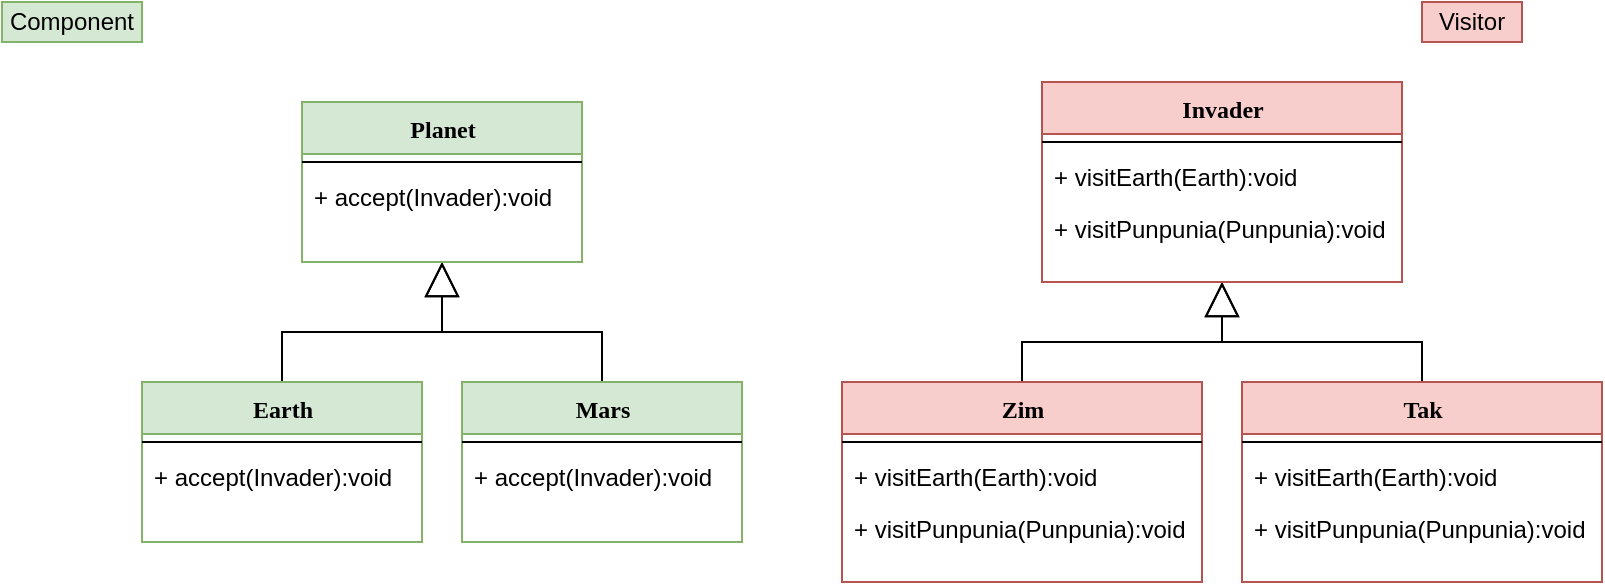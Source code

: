 <mxfile version="14.1.1" type="device"><diagram name="Page-1" id="9f46799a-70d6-7492-0946-bef42562c5a5"><mxGraphModel dx="1374" dy="774" grid="1" gridSize="10" guides="1" tooltips="1" connect="1" arrows="1" fold="1" page="1" pageScale="1" pageWidth="1100" pageHeight="850" background="#ffffff" math="0" shadow="0"><root><mxCell id="0"/><mxCell id="1" parent="0"/><mxCell id="xsuTLPsKMHR6Zt-Xs6wA-49" style="edgeStyle=orthogonalEdgeStyle;rounded=0;orthogonalLoop=1;jettySize=auto;html=1;exitX=0.5;exitY=1;exitDx=0;exitDy=0;startArrow=block;startFill=0;startSize=15;endArrow=none;endFill=0;" parent="1" source="xsuTLPsKMHR6Zt-Xs6wA-3" target="xsuTLPsKMHR6Zt-Xs6wA-43" edge="1"><mxGeometry relative="1" as="geometry"/></mxCell><mxCell id="xsuTLPsKMHR6Zt-Xs6wA-50" style="edgeStyle=orthogonalEdgeStyle;rounded=0;orthogonalLoop=1;jettySize=auto;html=1;exitX=0.5;exitY=1;exitDx=0;exitDy=0;entryX=0.5;entryY=0;entryDx=0;entryDy=0;startArrow=block;startFill=0;startSize=15;endArrow=none;endFill=0;" parent="1" source="xsuTLPsKMHR6Zt-Xs6wA-3" target="xsuTLPsKMHR6Zt-Xs6wA-46" edge="1"><mxGeometry relative="1" as="geometry"/></mxCell><mxCell id="xsuTLPsKMHR6Zt-Xs6wA-3" value="Planet" style="swimlane;html=1;fontStyle=1;align=center;verticalAlign=top;childLayout=stackLayout;horizontal=1;startSize=26;horizontalStack=0;resizeParent=1;resizeLast=0;collapsible=1;marginBottom=0;swimlaneFillColor=#ffffff;rounded=0;shadow=0;comic=0;labelBackgroundColor=none;strokeWidth=1;fillColor=#d5e8d4;fontFamily=Verdana;fontSize=12;strokeColor=#82b366;" parent="1" vertex="1"><mxGeometry x="270" y="100" width="140" height="80" as="geometry"/></mxCell><mxCell id="xsuTLPsKMHR6Zt-Xs6wA-5" value="" style="line;html=1;strokeWidth=1;fillColor=none;align=left;verticalAlign=middle;spacingTop=-1;spacingLeft=3;spacingRight=3;rotatable=0;labelPosition=right;points=[];portConstraint=eastwest;" parent="xsuTLPsKMHR6Zt-Xs6wA-3" vertex="1"><mxGeometry y="26" width="140" height="8" as="geometry"/></mxCell><mxCell id="xsuTLPsKMHR6Zt-Xs6wA-38" value="+ accept(Invader):void" style="text;html=1;strokeColor=none;fillColor=none;align=left;verticalAlign=top;spacingLeft=4;spacingRight=4;whiteSpace=wrap;overflow=hidden;rotatable=0;points=[[0,0.5],[1,0.5]];portConstraint=eastwest;" parent="xsuTLPsKMHR6Zt-Xs6wA-3" vertex="1"><mxGeometry y="34" width="140" height="26" as="geometry"/></mxCell><mxCell id="xsuTLPsKMHR6Zt-Xs6wA-42" value="Component" style="text;html=1;strokeColor=#82b366;fillColor=#d5e8d4;align=center;verticalAlign=middle;whiteSpace=wrap;rounded=0;" parent="1" vertex="1"><mxGeometry x="120" y="50" width="70" height="20" as="geometry"/></mxCell><mxCell id="xsuTLPsKMHR6Zt-Xs6wA-43" value="Earth" style="swimlane;html=1;fontStyle=1;align=center;verticalAlign=top;childLayout=stackLayout;horizontal=1;startSize=26;horizontalStack=0;resizeParent=1;resizeLast=0;collapsible=1;marginBottom=0;swimlaneFillColor=#ffffff;rounded=0;shadow=0;comic=0;labelBackgroundColor=none;strokeWidth=1;fillColor=#d5e8d4;fontFamily=Verdana;fontSize=12;strokeColor=#82b366;" parent="1" vertex="1"><mxGeometry x="190" y="240" width="140" height="80" as="geometry"/></mxCell><mxCell id="xsuTLPsKMHR6Zt-Xs6wA-44" value="" style="line;html=1;strokeWidth=1;fillColor=none;align=left;verticalAlign=middle;spacingTop=-1;spacingLeft=3;spacingRight=3;rotatable=0;labelPosition=right;points=[];portConstraint=eastwest;" parent="xsuTLPsKMHR6Zt-Xs6wA-43" vertex="1"><mxGeometry y="26" width="140" height="8" as="geometry"/></mxCell><mxCell id="xsuTLPsKMHR6Zt-Xs6wA-45" value="+ accept(Invader):void" style="text;html=1;strokeColor=none;fillColor=none;align=left;verticalAlign=top;spacingLeft=4;spacingRight=4;whiteSpace=wrap;overflow=hidden;rotatable=0;points=[[0,0.5],[1,0.5]];portConstraint=eastwest;" parent="xsuTLPsKMHR6Zt-Xs6wA-43" vertex="1"><mxGeometry y="34" width="140" height="26" as="geometry"/></mxCell><mxCell id="xsuTLPsKMHR6Zt-Xs6wA-46" value="Mars" style="swimlane;html=1;fontStyle=1;align=center;verticalAlign=top;childLayout=stackLayout;horizontal=1;startSize=26;horizontalStack=0;resizeParent=1;resizeLast=0;collapsible=1;marginBottom=0;swimlaneFillColor=#ffffff;rounded=0;shadow=0;comic=0;labelBackgroundColor=none;strokeWidth=1;fillColor=#d5e8d4;fontFamily=Verdana;fontSize=12;strokeColor=#82b366;" parent="1" vertex="1"><mxGeometry x="350" y="240" width="140" height="80" as="geometry"/></mxCell><mxCell id="xsuTLPsKMHR6Zt-Xs6wA-47" value="" style="line;html=1;strokeWidth=1;fillColor=none;align=left;verticalAlign=middle;spacingTop=-1;spacingLeft=3;spacingRight=3;rotatable=0;labelPosition=right;points=[];portConstraint=eastwest;" parent="xsuTLPsKMHR6Zt-Xs6wA-46" vertex="1"><mxGeometry y="26" width="140" height="8" as="geometry"/></mxCell><mxCell id="xsuTLPsKMHR6Zt-Xs6wA-48" value="+ accept(Invader):void" style="text;html=1;strokeColor=none;fillColor=none;align=left;verticalAlign=top;spacingLeft=4;spacingRight=4;whiteSpace=wrap;overflow=hidden;rotatable=0;points=[[0,0.5],[1,0.5]];portConstraint=eastwest;" parent="xsuTLPsKMHR6Zt-Xs6wA-46" vertex="1"><mxGeometry y="34" width="140" height="26" as="geometry"/></mxCell><mxCell id="xsuTLPsKMHR6Zt-Xs6wA-65" style="edgeStyle=orthogonalEdgeStyle;rounded=0;orthogonalLoop=1;jettySize=auto;html=1;exitX=0.5;exitY=1;exitDx=0;exitDy=0;entryX=0.5;entryY=0;entryDx=0;entryDy=0;startArrow=block;startFill=0;startSize=15;endArrow=none;endFill=0;" parent="1" source="xsuTLPsKMHR6Zt-Xs6wA-51" target="xsuTLPsKMHR6Zt-Xs6wA-57" edge="1"><mxGeometry relative="1" as="geometry"/></mxCell><mxCell id="xsuTLPsKMHR6Zt-Xs6wA-66" style="edgeStyle=orthogonalEdgeStyle;rounded=0;orthogonalLoop=1;jettySize=auto;html=1;exitX=0.5;exitY=1;exitDx=0;exitDy=0;entryX=0.5;entryY=0;entryDx=0;entryDy=0;startArrow=block;startFill=0;startSize=15;endArrow=none;endFill=0;" parent="1" source="xsuTLPsKMHR6Zt-Xs6wA-51" target="xsuTLPsKMHR6Zt-Xs6wA-61" edge="1"><mxGeometry relative="1" as="geometry"/></mxCell><mxCell id="xsuTLPsKMHR6Zt-Xs6wA-51" value="Invader" style="swimlane;html=1;fontStyle=1;align=center;verticalAlign=top;childLayout=stackLayout;horizontal=1;startSize=26;horizontalStack=0;resizeParent=1;resizeLast=0;collapsible=1;marginBottom=0;swimlaneFillColor=#ffffff;rounded=0;shadow=0;comic=0;labelBackgroundColor=none;strokeWidth=1;fillColor=#f8cecc;fontFamily=Verdana;fontSize=12;strokeColor=#b85450;" parent="1" vertex="1"><mxGeometry x="640" y="90" width="180" height="100" as="geometry"/></mxCell><mxCell id="xsuTLPsKMHR6Zt-Xs6wA-52" value="" style="line;html=1;strokeWidth=1;fillColor=none;align=left;verticalAlign=middle;spacingTop=-1;spacingLeft=3;spacingRight=3;rotatable=0;labelPosition=right;points=[];portConstraint=eastwest;" parent="xsuTLPsKMHR6Zt-Xs6wA-51" vertex="1"><mxGeometry y="26" width="180" height="8" as="geometry"/></mxCell><mxCell id="xsuTLPsKMHR6Zt-Xs6wA-53" value="+ visitEarth(Earth):void" style="text;html=1;strokeColor=none;fillColor=none;align=left;verticalAlign=top;spacingLeft=4;spacingRight=4;whiteSpace=wrap;overflow=hidden;rotatable=0;points=[[0,0.5],[1,0.5]];portConstraint=eastwest;" parent="xsuTLPsKMHR6Zt-Xs6wA-51" vertex="1"><mxGeometry y="34" width="180" height="26" as="geometry"/></mxCell><mxCell id="xsuTLPsKMHR6Zt-Xs6wA-54" value="+ visitPunpunia(Punpunia):void" style="text;html=1;strokeColor=none;fillColor=none;align=left;verticalAlign=top;spacingLeft=4;spacingRight=4;whiteSpace=wrap;overflow=hidden;rotatable=0;points=[[0,0.5],[1,0.5]];portConstraint=eastwest;" parent="xsuTLPsKMHR6Zt-Xs6wA-51" vertex="1"><mxGeometry y="60" width="180" height="26" as="geometry"/></mxCell><mxCell id="xsuTLPsKMHR6Zt-Xs6wA-56" value="Visitor" style="text;html=1;strokeColor=#b85450;fillColor=#f8cecc;align=center;verticalAlign=middle;whiteSpace=wrap;rounded=0;" parent="1" vertex="1"><mxGeometry x="830" y="50" width="50" height="20" as="geometry"/></mxCell><mxCell id="xsuTLPsKMHR6Zt-Xs6wA-57" value="Zim" style="swimlane;html=1;fontStyle=1;align=center;verticalAlign=top;childLayout=stackLayout;horizontal=1;startSize=26;horizontalStack=0;resizeParent=1;resizeLast=0;collapsible=1;marginBottom=0;swimlaneFillColor=#ffffff;rounded=0;shadow=0;comic=0;labelBackgroundColor=none;strokeWidth=1;fillColor=#f8cecc;fontFamily=Verdana;fontSize=12;strokeColor=#b85450;" parent="1" vertex="1"><mxGeometry x="540" y="240" width="180" height="100" as="geometry"/></mxCell><mxCell id="xsuTLPsKMHR6Zt-Xs6wA-58" value="" style="line;html=1;strokeWidth=1;fillColor=none;align=left;verticalAlign=middle;spacingTop=-1;spacingLeft=3;spacingRight=3;rotatable=0;labelPosition=right;points=[];portConstraint=eastwest;" parent="xsuTLPsKMHR6Zt-Xs6wA-57" vertex="1"><mxGeometry y="26" width="180" height="8" as="geometry"/></mxCell><mxCell id="xsuTLPsKMHR6Zt-Xs6wA-59" value="+ visitEarth(Earth):void" style="text;html=1;strokeColor=none;fillColor=none;align=left;verticalAlign=top;spacingLeft=4;spacingRight=4;whiteSpace=wrap;overflow=hidden;rotatable=0;points=[[0,0.5],[1,0.5]];portConstraint=eastwest;" parent="xsuTLPsKMHR6Zt-Xs6wA-57" vertex="1"><mxGeometry y="34" width="180" height="26" as="geometry"/></mxCell><mxCell id="xsuTLPsKMHR6Zt-Xs6wA-60" value="+ visitPunpunia(Punpunia):void" style="text;html=1;strokeColor=none;fillColor=none;align=left;verticalAlign=top;spacingLeft=4;spacingRight=4;whiteSpace=wrap;overflow=hidden;rotatable=0;points=[[0,0.5],[1,0.5]];portConstraint=eastwest;" parent="xsuTLPsKMHR6Zt-Xs6wA-57" vertex="1"><mxGeometry y="60" width="180" height="26" as="geometry"/></mxCell><mxCell id="xsuTLPsKMHR6Zt-Xs6wA-61" value="Tak" style="swimlane;html=1;fontStyle=1;align=center;verticalAlign=top;childLayout=stackLayout;horizontal=1;startSize=26;horizontalStack=0;resizeParent=1;resizeLast=0;collapsible=1;marginBottom=0;swimlaneFillColor=#ffffff;rounded=0;shadow=0;comic=0;labelBackgroundColor=none;strokeWidth=1;fillColor=#f8cecc;fontFamily=Verdana;fontSize=12;strokeColor=#b85450;" parent="1" vertex="1"><mxGeometry x="740" y="240" width="180" height="100" as="geometry"/></mxCell><mxCell id="xsuTLPsKMHR6Zt-Xs6wA-62" value="" style="line;html=1;strokeWidth=1;fillColor=none;align=left;verticalAlign=middle;spacingTop=-1;spacingLeft=3;spacingRight=3;rotatable=0;labelPosition=right;points=[];portConstraint=eastwest;" parent="xsuTLPsKMHR6Zt-Xs6wA-61" vertex="1"><mxGeometry y="26" width="180" height="8" as="geometry"/></mxCell><mxCell id="xsuTLPsKMHR6Zt-Xs6wA-63" value="+ visitEarth(Earth):void" style="text;html=1;strokeColor=none;fillColor=none;align=left;verticalAlign=top;spacingLeft=4;spacingRight=4;whiteSpace=wrap;overflow=hidden;rotatable=0;points=[[0,0.5],[1,0.5]];portConstraint=eastwest;" parent="xsuTLPsKMHR6Zt-Xs6wA-61" vertex="1"><mxGeometry y="34" width="180" height="26" as="geometry"/></mxCell><mxCell id="xsuTLPsKMHR6Zt-Xs6wA-64" value="+ visitPunpunia(Punpunia):void" style="text;html=1;strokeColor=none;fillColor=none;align=left;verticalAlign=top;spacingLeft=4;spacingRight=4;whiteSpace=wrap;overflow=hidden;rotatable=0;points=[[0,0.5],[1,0.5]];portConstraint=eastwest;" parent="xsuTLPsKMHR6Zt-Xs6wA-61" vertex="1"><mxGeometry y="60" width="180" height="26" as="geometry"/></mxCell></root></mxGraphModel></diagram></mxfile>